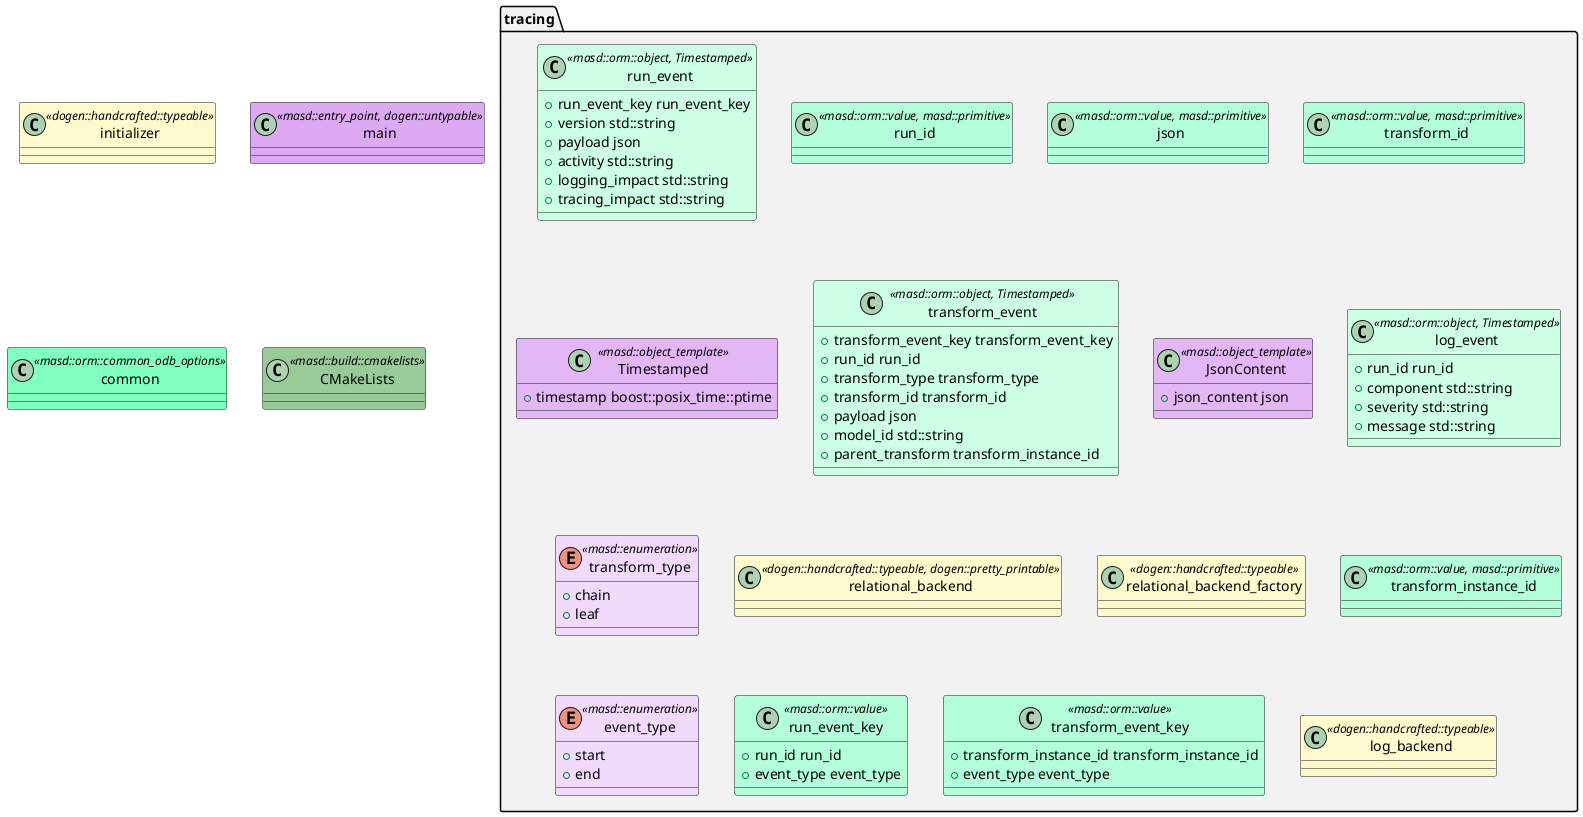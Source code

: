 @startuml
set namespaceSeparator ::
namespace tracing #F2F2F2 {
        class run_event <<masd::orm::object, Timestamped>> #CCFFE6 {
                +{field} run_event_key run_event_key
                +{field} version std::string
                +{field} payload json
                +{field} activity std::string
                +{field} logging_impact std::string
                +{field} tracing_impact std::string
}

        class run_id <<masd::orm::value, masd::primitive>> #B3FFD9 {
}

        class json <<masd::orm::value, masd::primitive>> #B3FFD9 {
}

        class transform_id <<masd::orm::value, masd::primitive>> #B3FFD9 {
}

        class Timestamped <<masd::object_template>> #E3B6F6 {
                +{field} timestamp boost::posix_time::ptime
}

        class transform_event <<masd::orm::object, Timestamped>> #CCFFE6 {
                +{field} transform_event_key transform_event_key
                +{field} run_id run_id
                +{field} transform_type transform_type
                +{field} transform_id transform_id
                +{field} payload json
                +{field} model_id std::string
                +{field} parent_transform transform_instance_id
}

        class JsonContent <<masd::object_template>> #E3B6F6 {
                +{field} json_content json
}

        class log_event <<masd::orm::object, Timestamped>> #CCFFE6 {
                +{field} run_id run_id
                +{field} component std::string
                +{field} severity std::string
                +{field} message std::string
}

        enum transform_type <<masd::enumeration>> #F2DAFD {
                +{field} chain
                +{field} leaf
}

        class relational_backend <<dogen::handcrafted::typeable, dogen::pretty_printable>> #FFFACD {
}

        class relational_backend_factory <<dogen::handcrafted::typeable>> #FFFACD {
}

        class transform_instance_id <<masd::orm::value, masd::primitive>> #B3FFD9 {
}

        enum event_type <<masd::enumeration>> #F2DAFD {
                +{field} start
                +{field} end
}

        class run_event_key <<masd::orm::value>> #B3FFD9 {
                +{field} run_id run_id
                +{field} event_type event_type
}

        class transform_event_key <<masd::orm::value>> #B3FFD9 {
                +{field} transform_instance_id transform_instance_id
                +{field} event_type event_type
}

        class log_backend <<dogen::handcrafted::typeable>> #FFFACD {
}

}

class initializer <<dogen::handcrafted::typeable>> #FFFACD {
}

class main <<masd::entry_point, dogen::untypable>> #DDA9F3 {
}

class common <<masd::orm::common_odb_options>> #80FFBF {
}

class CMakeLists <<masd::build::cmakelists>> #99CB99 {
}

@enduml
